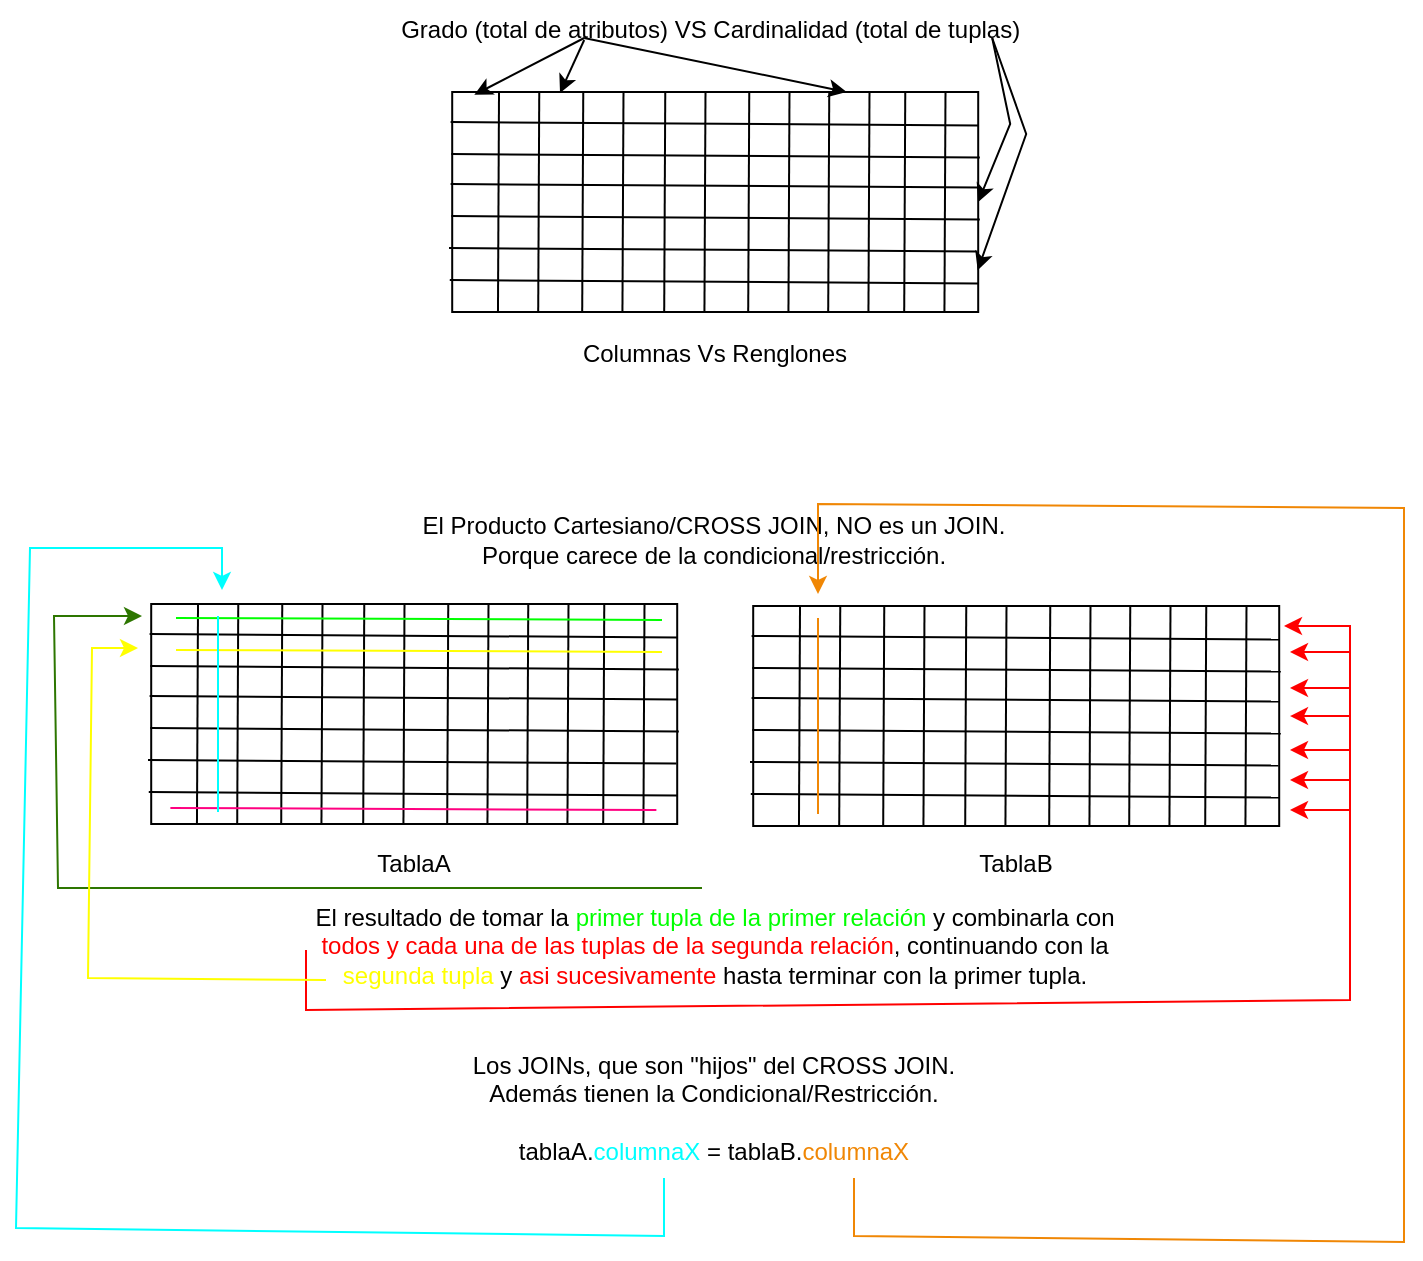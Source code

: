 <mxfile version="20.8.16" type="device"><diagram name="Page-1" id="Gmu_Zi4QR8IA23zGveVA"><mxGraphModel dx="586" dy="356" grid="0" gridSize="10" guides="1" tooltips="1" connect="1" arrows="1" fold="1" page="1" pageScale="1" pageWidth="850" pageHeight="1100" math="0" shadow="0"><root><mxCell id="0"/><mxCell id="1" parent="0"/><mxCell id="KK5pKD516uNxKLpQYC9s-22" value="Grado (total de atributos) VS Cardinalidad&amp;nbsp;(total de tuplas)&amp;nbsp;" style="text;html=1;strokeColor=none;fillColor=none;align=center;verticalAlign=middle;whiteSpace=wrap;rounded=0;" parent="1" vertex="1"><mxGeometry x="263" y="29" width="324.4" height="30" as="geometry"/></mxCell><mxCell id="KK5pKD516uNxKLpQYC9s-23" value="" style="group" parent="1" vertex="1" connectable="0"><mxGeometry x="292.5" y="75.0" width="265.401" height="110.22" as="geometry"/></mxCell><mxCell id="KK5pKD516uNxKLpQYC9s-1" value="" style="rounded=0;whiteSpace=wrap;html=1;" parent="KK5pKD516uNxKLpQYC9s-23" vertex="1"><mxGeometry x="1.6" y="5.684e-14" width="263" height="110" as="geometry"/></mxCell><mxCell id="KK5pKD516uNxKLpQYC9s-2" value="" style="endArrow=none;html=1;rounded=0;entryX=0.997;entryY=0.125;entryDx=0;entryDy=0;entryPerimeter=0;" parent="KK5pKD516uNxKLpQYC9s-23" edge="1"><mxGeometry width="50" height="50" relative="1" as="geometry"><mxPoint x="0.8" y="15.0" as="sourcePoint"/><mxPoint x="265.011" y="16.75" as="targetPoint"/></mxGeometry></mxCell><mxCell id="KK5pKD516uNxKLpQYC9s-3" value="" style="endArrow=none;html=1;rounded=0;entryX=0.997;entryY=0.125;entryDx=0;entryDy=0;entryPerimeter=0;" parent="KK5pKD516uNxKLpQYC9s-23" edge="1"><mxGeometry width="50" height="50" relative="1" as="geometry"><mxPoint x="1.19" y="31.0" as="sourcePoint"/><mxPoint x="265.401" y="32.75" as="targetPoint"/></mxGeometry></mxCell><mxCell id="KK5pKD516uNxKLpQYC9s-4" value="" style="endArrow=none;html=1;rounded=0;entryX=0.997;entryY=0.125;entryDx=0;entryDy=0;entryPerimeter=0;" parent="KK5pKD516uNxKLpQYC9s-23" edge="1"><mxGeometry width="50" height="50" relative="1" as="geometry"><mxPoint x="0.8" y="46.0" as="sourcePoint"/><mxPoint x="265.011" y="47.75" as="targetPoint"/></mxGeometry></mxCell><mxCell id="KK5pKD516uNxKLpQYC9s-5" value="" style="endArrow=none;html=1;rounded=0;entryX=0.997;entryY=0.125;entryDx=0;entryDy=0;entryPerimeter=0;" parent="KK5pKD516uNxKLpQYC9s-23" edge="1"><mxGeometry width="50" height="50" relative="1" as="geometry"><mxPoint x="1.19" y="62" as="sourcePoint"/><mxPoint x="265.401" y="63.75" as="targetPoint"/></mxGeometry></mxCell><mxCell id="KK5pKD516uNxKLpQYC9s-6" value="" style="endArrow=none;html=1;rounded=0;entryX=0.997;entryY=0.125;entryDx=0;entryDy=0;entryPerimeter=0;" parent="KK5pKD516uNxKLpQYC9s-23" edge="1"><mxGeometry width="50" height="50" relative="1" as="geometry"><mxPoint y="78.0" as="sourcePoint"/><mxPoint x="264.211" y="79.75" as="targetPoint"/></mxGeometry></mxCell><mxCell id="KK5pKD516uNxKLpQYC9s-7" value="" style="endArrow=none;html=1;rounded=0;entryX=0.997;entryY=0.125;entryDx=0;entryDy=0;entryPerimeter=0;" parent="KK5pKD516uNxKLpQYC9s-23" edge="1"><mxGeometry width="50" height="50" relative="1" as="geometry"><mxPoint x="0.39" y="94" as="sourcePoint"/><mxPoint x="264.601" y="95.75" as="targetPoint"/></mxGeometry></mxCell><mxCell id="KK5pKD516uNxKLpQYC9s-8" value="" style="endArrow=none;html=1;rounded=0;entryX=0.089;entryY=0.004;entryDx=0;entryDy=0;entryPerimeter=0;exitX=0.087;exitY=1.003;exitDx=0;exitDy=0;exitPerimeter=0;" parent="KK5pKD516uNxKLpQYC9s-23" source="KK5pKD516uNxKLpQYC9s-1" target="KK5pKD516uNxKLpQYC9s-1" edge="1"><mxGeometry width="50" height="50" relative="1" as="geometry"><mxPoint x="121.6" y="127.0" as="sourcePoint"/><mxPoint x="171.6" y="77.0" as="targetPoint"/></mxGeometry></mxCell><mxCell id="KK5pKD516uNxKLpQYC9s-9" value="" style="endArrow=none;html=1;rounded=0;entryX=0.089;entryY=0.004;entryDx=0;entryDy=0;entryPerimeter=0;exitX=0.087;exitY=1.003;exitDx=0;exitDy=0;exitPerimeter=0;" parent="KK5pKD516uNxKLpQYC9s-23" edge="1"><mxGeometry width="50" height="50" relative="1" as="geometry"><mxPoint x="44.601" y="110.0" as="sourcePoint"/><mxPoint x="45.127" y="0.11" as="targetPoint"/></mxGeometry></mxCell><mxCell id="KK5pKD516uNxKLpQYC9s-10" value="" style="endArrow=none;html=1;rounded=0;entryX=0.089;entryY=0.004;entryDx=0;entryDy=0;entryPerimeter=0;exitX=0.087;exitY=1.003;exitDx=0;exitDy=0;exitPerimeter=0;" parent="KK5pKD516uNxKLpQYC9s-23" edge="1"><mxGeometry width="50" height="50" relative="1" as="geometry"><mxPoint x="66.601" y="110.22" as="sourcePoint"/><mxPoint x="67.127" y="0.33" as="targetPoint"/></mxGeometry></mxCell><mxCell id="KK5pKD516uNxKLpQYC9s-11" value="" style="endArrow=none;html=1;rounded=0;entryX=0.089;entryY=0.004;entryDx=0;entryDy=0;entryPerimeter=0;exitX=0.087;exitY=1.003;exitDx=0;exitDy=0;exitPerimeter=0;" parent="KK5pKD516uNxKLpQYC9s-23" edge="1"><mxGeometry width="50" height="50" relative="1" as="geometry"><mxPoint x="86.721" y="109.89" as="sourcePoint"/><mxPoint x="87.247" as="targetPoint"/></mxGeometry></mxCell><mxCell id="KK5pKD516uNxKLpQYC9s-12" value="" style="endArrow=none;html=1;rounded=0;entryX=0.089;entryY=0.004;entryDx=0;entryDy=0;entryPerimeter=0;exitX=0.087;exitY=1.003;exitDx=0;exitDy=0;exitPerimeter=0;" parent="KK5pKD516uNxKLpQYC9s-23" edge="1"><mxGeometry width="50" height="50" relative="1" as="geometry"><mxPoint x="107.601" y="110.22" as="sourcePoint"/><mxPoint x="108.127" y="0.33" as="targetPoint"/></mxGeometry></mxCell><mxCell id="KK5pKD516uNxKLpQYC9s-13" value="" style="endArrow=none;html=1;rounded=0;entryX=0.089;entryY=0.004;entryDx=0;entryDy=0;entryPerimeter=0;exitX=0.087;exitY=1.003;exitDx=0;exitDy=0;exitPerimeter=0;" parent="KK5pKD516uNxKLpQYC9s-23" edge="1"><mxGeometry width="50" height="50" relative="1" as="geometry"><mxPoint x="127.721" y="109.89" as="sourcePoint"/><mxPoint x="128.247" as="targetPoint"/></mxGeometry></mxCell><mxCell id="KK5pKD516uNxKLpQYC9s-16" value="" style="endArrow=none;html=1;rounded=0;entryX=0.089;entryY=0.004;entryDx=0;entryDy=0;entryPerimeter=0;exitX=0.087;exitY=1.003;exitDx=0;exitDy=0;exitPerimeter=0;" parent="KK5pKD516uNxKLpQYC9s-23" edge="1"><mxGeometry width="50" height="50" relative="1" as="geometry"><mxPoint x="149.601" y="110.22" as="sourcePoint"/><mxPoint x="150.127" y="0.33" as="targetPoint"/></mxGeometry></mxCell><mxCell id="KK5pKD516uNxKLpQYC9s-17" value="" style="endArrow=none;html=1;rounded=0;entryX=0.089;entryY=0.004;entryDx=0;entryDy=0;entryPerimeter=0;exitX=0.087;exitY=1.003;exitDx=0;exitDy=0;exitPerimeter=0;" parent="KK5pKD516uNxKLpQYC9s-23" edge="1"><mxGeometry width="50" height="50" relative="1" as="geometry"><mxPoint x="169.721" y="109.89" as="sourcePoint"/><mxPoint x="170.247" as="targetPoint"/></mxGeometry></mxCell><mxCell id="KK5pKD516uNxKLpQYC9s-18" value="" style="endArrow=none;html=1;rounded=0;entryX=0.089;entryY=0.004;entryDx=0;entryDy=0;entryPerimeter=0;exitX=0.087;exitY=1.003;exitDx=0;exitDy=0;exitPerimeter=0;" parent="KK5pKD516uNxKLpQYC9s-23" edge="1"><mxGeometry width="50" height="50" relative="1" as="geometry"><mxPoint x="189.601" y="110.22" as="sourcePoint"/><mxPoint x="190.127" y="0.33" as="targetPoint"/></mxGeometry></mxCell><mxCell id="KK5pKD516uNxKLpQYC9s-19" value="" style="endArrow=none;html=1;rounded=0;entryX=0.089;entryY=0.004;entryDx=0;entryDy=0;entryPerimeter=0;exitX=0.087;exitY=1.003;exitDx=0;exitDy=0;exitPerimeter=0;" parent="KK5pKD516uNxKLpQYC9s-23" edge="1"><mxGeometry width="50" height="50" relative="1" as="geometry"><mxPoint x="209.721" y="109.89" as="sourcePoint"/><mxPoint x="210.247" as="targetPoint"/></mxGeometry></mxCell><mxCell id="KK5pKD516uNxKLpQYC9s-20" value="" style="endArrow=none;html=1;rounded=0;entryX=0.089;entryY=0.004;entryDx=0;entryDy=0;entryPerimeter=0;exitX=0.087;exitY=1.003;exitDx=0;exitDy=0;exitPerimeter=0;" parent="KK5pKD516uNxKLpQYC9s-23" edge="1"><mxGeometry width="50" height="50" relative="1" as="geometry"><mxPoint x="227.601" y="110.22" as="sourcePoint"/><mxPoint x="228.127" y="0.33" as="targetPoint"/></mxGeometry></mxCell><mxCell id="KK5pKD516uNxKLpQYC9s-21" value="" style="endArrow=none;html=1;rounded=0;entryX=0.089;entryY=0.004;entryDx=0;entryDy=0;entryPerimeter=0;exitX=0.087;exitY=1.003;exitDx=0;exitDy=0;exitPerimeter=0;" parent="KK5pKD516uNxKLpQYC9s-23" edge="1"><mxGeometry width="50" height="50" relative="1" as="geometry"><mxPoint x="247.721" y="109.89" as="sourcePoint"/><mxPoint x="248.247" as="targetPoint"/></mxGeometry></mxCell><mxCell id="KK5pKD516uNxKLpQYC9s-24" value="" style="endArrow=classic;html=1;rounded=0;entryX=0.042;entryY=0.013;entryDx=0;entryDy=0;entryPerimeter=0;" parent="1" target="KK5pKD516uNxKLpQYC9s-1" edge="1"><mxGeometry width="50" height="50" relative="1" as="geometry"><mxPoint x="360.1" y="48" as="sourcePoint"/><mxPoint x="303.1" y="62" as="targetPoint"/></mxGeometry></mxCell><mxCell id="KK5pKD516uNxKLpQYC9s-25" value="" style="endArrow=classic;html=1;rounded=0;entryX=0.205;entryY=0.004;entryDx=0;entryDy=0;entryPerimeter=0;" parent="1" target="KK5pKD516uNxKLpQYC9s-1" edge="1"><mxGeometry width="50" height="50" relative="1" as="geometry"><mxPoint x="360.1" y="49" as="sourcePoint"/><mxPoint x="315.146" y="86.43" as="targetPoint"/></mxGeometry></mxCell><mxCell id="KK5pKD516uNxKLpQYC9s-26" value="" style="endArrow=classic;html=1;rounded=0;entryX=0.75;entryY=0;entryDx=0;entryDy=0;" parent="1" target="KK5pKD516uNxKLpQYC9s-1" edge="1"><mxGeometry width="50" height="50" relative="1" as="geometry"><mxPoint x="360.1" y="48" as="sourcePoint"/><mxPoint x="325.146" y="96.43" as="targetPoint"/></mxGeometry></mxCell><mxCell id="KK5pKD516uNxKLpQYC9s-27" value="" style="endArrow=classic;html=1;rounded=0;entryX=1;entryY=0.5;entryDx=0;entryDy=0;" parent="1" target="KK5pKD516uNxKLpQYC9s-1" edge="1"><mxGeometry width="50" height="50" relative="1" as="geometry"><mxPoint x="564.1" y="48" as="sourcePoint"/><mxPoint x="577.1" y="97" as="targetPoint"/><Array as="points"><mxPoint x="573.1" y="91"/></Array></mxGeometry></mxCell><mxCell id="KK5pKD516uNxKLpQYC9s-28" value="" style="endArrow=classic;html=1;rounded=0;entryX=0.999;entryY=0.81;entryDx=0;entryDy=0;entryPerimeter=0;" parent="1" target="KK5pKD516uNxKLpQYC9s-1" edge="1"><mxGeometry width="50" height="50" relative="1" as="geometry"><mxPoint x="564.1" y="48" as="sourcePoint"/><mxPoint x="567.1" y="140" as="targetPoint"/><Array as="points"><mxPoint x="581.1" y="96"/></Array></mxGeometry></mxCell><mxCell id="KK5pKD516uNxKLpQYC9s-29" value="Columnas Vs Renglones" style="text;html=1;strokeColor=none;fillColor=none;align=center;verticalAlign=middle;whiteSpace=wrap;rounded=0;" parent="1" vertex="1"><mxGeometry x="350.53" y="191" width="149.35" height="30" as="geometry"/></mxCell><mxCell id="-7n5KOi1Bf-WRsOrjGG9-1" value="El Producto Cartesiano/CROSS JOIN, NO es un JOIN.&lt;br&gt;Porque carece de la condicional/restricción." style="text;html=1;strokeColor=none;fillColor=none;align=center;verticalAlign=middle;whiteSpace=wrap;rounded=0;" parent="1" vertex="1"><mxGeometry x="257.2" y="284" width="336" height="30" as="geometry"/></mxCell><mxCell id="-7n5KOi1Bf-WRsOrjGG9-2" value="" style="group" parent="1" vertex="1" connectable="0"><mxGeometry x="142.0" y="331.0" width="265.401" height="110.22" as="geometry"/></mxCell><mxCell id="-7n5KOi1Bf-WRsOrjGG9-3" value="" style="rounded=0;whiteSpace=wrap;html=1;" parent="-7n5KOi1Bf-WRsOrjGG9-2" vertex="1"><mxGeometry x="1.6" y="5.684e-14" width="263" height="110" as="geometry"/></mxCell><mxCell id="-7n5KOi1Bf-WRsOrjGG9-4" value="" style="endArrow=none;html=1;rounded=0;entryX=0.997;entryY=0.125;entryDx=0;entryDy=0;entryPerimeter=0;" parent="-7n5KOi1Bf-WRsOrjGG9-2" edge="1"><mxGeometry width="50" height="50" relative="1" as="geometry"><mxPoint x="0.8" y="15.0" as="sourcePoint"/><mxPoint x="265.011" y="16.75" as="targetPoint"/></mxGeometry></mxCell><mxCell id="-7n5KOi1Bf-WRsOrjGG9-5" value="" style="endArrow=none;html=1;rounded=0;entryX=0.997;entryY=0.125;entryDx=0;entryDy=0;entryPerimeter=0;" parent="-7n5KOi1Bf-WRsOrjGG9-2" edge="1"><mxGeometry width="50" height="50" relative="1" as="geometry"><mxPoint x="1.19" y="31.0" as="sourcePoint"/><mxPoint x="265.401" y="32.75" as="targetPoint"/></mxGeometry></mxCell><mxCell id="-7n5KOi1Bf-WRsOrjGG9-6" value="" style="endArrow=none;html=1;rounded=0;entryX=0.997;entryY=0.125;entryDx=0;entryDy=0;entryPerimeter=0;" parent="-7n5KOi1Bf-WRsOrjGG9-2" edge="1"><mxGeometry width="50" height="50" relative="1" as="geometry"><mxPoint x="0.8" y="46.0" as="sourcePoint"/><mxPoint x="265.011" y="47.75" as="targetPoint"/></mxGeometry></mxCell><mxCell id="-7n5KOi1Bf-WRsOrjGG9-7" value="" style="endArrow=none;html=1;rounded=0;entryX=0.997;entryY=0.125;entryDx=0;entryDy=0;entryPerimeter=0;" parent="-7n5KOi1Bf-WRsOrjGG9-2" edge="1"><mxGeometry width="50" height="50" relative="1" as="geometry"><mxPoint x="1.19" y="62" as="sourcePoint"/><mxPoint x="265.401" y="63.75" as="targetPoint"/></mxGeometry></mxCell><mxCell id="-7n5KOi1Bf-WRsOrjGG9-8" value="" style="endArrow=none;html=1;rounded=0;entryX=0.997;entryY=0.125;entryDx=0;entryDy=0;entryPerimeter=0;" parent="-7n5KOi1Bf-WRsOrjGG9-2" edge="1"><mxGeometry width="50" height="50" relative="1" as="geometry"><mxPoint y="78.0" as="sourcePoint"/><mxPoint x="264.211" y="79.75" as="targetPoint"/></mxGeometry></mxCell><mxCell id="-7n5KOi1Bf-WRsOrjGG9-9" value="" style="endArrow=none;html=1;rounded=0;entryX=0.997;entryY=0.125;entryDx=0;entryDy=0;entryPerimeter=0;" parent="-7n5KOi1Bf-WRsOrjGG9-2" edge="1"><mxGeometry width="50" height="50" relative="1" as="geometry"><mxPoint x="0.39" y="94" as="sourcePoint"/><mxPoint x="264.601" y="95.75" as="targetPoint"/></mxGeometry></mxCell><mxCell id="-7n5KOi1Bf-WRsOrjGG9-10" value="" style="endArrow=none;html=1;rounded=0;entryX=0.089;entryY=0.004;entryDx=0;entryDy=0;entryPerimeter=0;exitX=0.087;exitY=1.003;exitDx=0;exitDy=0;exitPerimeter=0;" parent="-7n5KOi1Bf-WRsOrjGG9-2" source="-7n5KOi1Bf-WRsOrjGG9-3" target="-7n5KOi1Bf-WRsOrjGG9-3" edge="1"><mxGeometry width="50" height="50" relative="1" as="geometry"><mxPoint x="121.6" y="127.0" as="sourcePoint"/><mxPoint x="171.6" y="77.0" as="targetPoint"/></mxGeometry></mxCell><mxCell id="-7n5KOi1Bf-WRsOrjGG9-11" value="" style="endArrow=none;html=1;rounded=0;entryX=0.089;entryY=0.004;entryDx=0;entryDy=0;entryPerimeter=0;exitX=0.087;exitY=1.003;exitDx=0;exitDy=0;exitPerimeter=0;" parent="-7n5KOi1Bf-WRsOrjGG9-2" edge="1"><mxGeometry width="50" height="50" relative="1" as="geometry"><mxPoint x="44.601" y="110.0" as="sourcePoint"/><mxPoint x="45.127" y="0.11" as="targetPoint"/></mxGeometry></mxCell><mxCell id="-7n5KOi1Bf-WRsOrjGG9-12" value="" style="endArrow=none;html=1;rounded=0;entryX=0.089;entryY=0.004;entryDx=0;entryDy=0;entryPerimeter=0;exitX=0.087;exitY=1.003;exitDx=0;exitDy=0;exitPerimeter=0;" parent="-7n5KOi1Bf-WRsOrjGG9-2" edge="1"><mxGeometry width="50" height="50" relative="1" as="geometry"><mxPoint x="66.601" y="110.22" as="sourcePoint"/><mxPoint x="67.127" y="0.33" as="targetPoint"/></mxGeometry></mxCell><mxCell id="-7n5KOi1Bf-WRsOrjGG9-13" value="" style="endArrow=none;html=1;rounded=0;entryX=0.089;entryY=0.004;entryDx=0;entryDy=0;entryPerimeter=0;exitX=0.087;exitY=1.003;exitDx=0;exitDy=0;exitPerimeter=0;" parent="-7n5KOi1Bf-WRsOrjGG9-2" edge="1"><mxGeometry width="50" height="50" relative="1" as="geometry"><mxPoint x="86.721" y="109.89" as="sourcePoint"/><mxPoint x="87.247" as="targetPoint"/></mxGeometry></mxCell><mxCell id="-7n5KOi1Bf-WRsOrjGG9-14" value="" style="endArrow=none;html=1;rounded=0;entryX=0.089;entryY=0.004;entryDx=0;entryDy=0;entryPerimeter=0;exitX=0.087;exitY=1.003;exitDx=0;exitDy=0;exitPerimeter=0;" parent="-7n5KOi1Bf-WRsOrjGG9-2" edge="1"><mxGeometry width="50" height="50" relative="1" as="geometry"><mxPoint x="107.601" y="110.22" as="sourcePoint"/><mxPoint x="108.127" y="0.33" as="targetPoint"/></mxGeometry></mxCell><mxCell id="-7n5KOi1Bf-WRsOrjGG9-15" value="" style="endArrow=none;html=1;rounded=0;entryX=0.089;entryY=0.004;entryDx=0;entryDy=0;entryPerimeter=0;exitX=0.087;exitY=1.003;exitDx=0;exitDy=0;exitPerimeter=0;" parent="-7n5KOi1Bf-WRsOrjGG9-2" edge="1"><mxGeometry width="50" height="50" relative="1" as="geometry"><mxPoint x="127.721" y="109.89" as="sourcePoint"/><mxPoint x="128.247" as="targetPoint"/></mxGeometry></mxCell><mxCell id="-7n5KOi1Bf-WRsOrjGG9-16" value="" style="endArrow=none;html=1;rounded=0;entryX=0.089;entryY=0.004;entryDx=0;entryDy=0;entryPerimeter=0;exitX=0.087;exitY=1.003;exitDx=0;exitDy=0;exitPerimeter=0;" parent="-7n5KOi1Bf-WRsOrjGG9-2" edge="1"><mxGeometry width="50" height="50" relative="1" as="geometry"><mxPoint x="149.601" y="110.22" as="sourcePoint"/><mxPoint x="150.127" y="0.33" as="targetPoint"/></mxGeometry></mxCell><mxCell id="-7n5KOi1Bf-WRsOrjGG9-17" value="" style="endArrow=none;html=1;rounded=0;entryX=0.089;entryY=0.004;entryDx=0;entryDy=0;entryPerimeter=0;exitX=0.087;exitY=1.003;exitDx=0;exitDy=0;exitPerimeter=0;" parent="-7n5KOi1Bf-WRsOrjGG9-2" edge="1"><mxGeometry width="50" height="50" relative="1" as="geometry"><mxPoint x="169.721" y="109.89" as="sourcePoint"/><mxPoint x="170.247" as="targetPoint"/></mxGeometry></mxCell><mxCell id="-7n5KOi1Bf-WRsOrjGG9-18" value="" style="endArrow=none;html=1;rounded=0;entryX=0.089;entryY=0.004;entryDx=0;entryDy=0;entryPerimeter=0;exitX=0.087;exitY=1.003;exitDx=0;exitDy=0;exitPerimeter=0;" parent="-7n5KOi1Bf-WRsOrjGG9-2" edge="1"><mxGeometry width="50" height="50" relative="1" as="geometry"><mxPoint x="189.601" y="110.22" as="sourcePoint"/><mxPoint x="190.127" y="0.33" as="targetPoint"/></mxGeometry></mxCell><mxCell id="-7n5KOi1Bf-WRsOrjGG9-19" value="" style="endArrow=none;html=1;rounded=0;entryX=0.089;entryY=0.004;entryDx=0;entryDy=0;entryPerimeter=0;exitX=0.087;exitY=1.003;exitDx=0;exitDy=0;exitPerimeter=0;" parent="-7n5KOi1Bf-WRsOrjGG9-2" edge="1"><mxGeometry width="50" height="50" relative="1" as="geometry"><mxPoint x="209.721" y="109.89" as="sourcePoint"/><mxPoint x="210.247" as="targetPoint"/></mxGeometry></mxCell><mxCell id="-7n5KOi1Bf-WRsOrjGG9-20" value="" style="endArrow=none;html=1;rounded=0;entryX=0.089;entryY=0.004;entryDx=0;entryDy=0;entryPerimeter=0;exitX=0.087;exitY=1.003;exitDx=0;exitDy=0;exitPerimeter=0;" parent="-7n5KOi1Bf-WRsOrjGG9-2" edge="1"><mxGeometry width="50" height="50" relative="1" as="geometry"><mxPoint x="227.601" y="110.22" as="sourcePoint"/><mxPoint x="228.127" y="0.33" as="targetPoint"/></mxGeometry></mxCell><mxCell id="-7n5KOi1Bf-WRsOrjGG9-21" value="" style="endArrow=none;html=1;rounded=0;entryX=0.089;entryY=0.004;entryDx=0;entryDy=0;entryPerimeter=0;exitX=0.087;exitY=1.003;exitDx=0;exitDy=0;exitPerimeter=0;" parent="-7n5KOi1Bf-WRsOrjGG9-2" edge="1"><mxGeometry width="50" height="50" relative="1" as="geometry"><mxPoint x="247.721" y="109.89" as="sourcePoint"/><mxPoint x="248.247" as="targetPoint"/></mxGeometry></mxCell><mxCell id="-7n5KOi1Bf-WRsOrjGG9-55" value="" style="endArrow=none;html=1;rounded=0;strokeColor=#00FF00;fontColor=#FF0000;" parent="-7n5KOi1Bf-WRsOrjGG9-2" edge="1"><mxGeometry width="50" height="50" relative="1" as="geometry"><mxPoint x="14.0" y="7.0" as="sourcePoint"/><mxPoint x="257.0" y="8.0" as="targetPoint"/></mxGeometry></mxCell><mxCell id="-7n5KOi1Bf-WRsOrjGG9-56" value="" style="endArrow=none;html=1;rounded=0;strokeColor=#FFFF00;fontColor=#FF0000;" parent="-7n5KOi1Bf-WRsOrjGG9-2" edge="1"><mxGeometry width="50" height="50" relative="1" as="geometry"><mxPoint x="14.0" y="23.0" as="sourcePoint"/><mxPoint x="257.0" y="24.0" as="targetPoint"/></mxGeometry></mxCell><mxCell id="-7n5KOi1Bf-WRsOrjGG9-57" value="" style="endArrow=none;html=1;rounded=0;strokeColor=#FF0080;fontColor=#FF0000;" parent="-7n5KOi1Bf-WRsOrjGG9-2" edge="1"><mxGeometry width="50" height="50" relative="1" as="geometry"><mxPoint x="11.2" y="102.0" as="sourcePoint"/><mxPoint x="254.2" y="103.0" as="targetPoint"/></mxGeometry></mxCell><mxCell id="mWsMy8zSieuaObqlvUpl-1" value="" style="endArrow=none;html=1;rounded=0;fillColor=#1ba1e2;strokeColor=#00FFFF;" edge="1" parent="-7n5KOi1Bf-WRsOrjGG9-2"><mxGeometry width="50" height="50" relative="1" as="geometry"><mxPoint x="35.0" y="104.0" as="sourcePoint"/><mxPoint x="35.0" y="6.0" as="targetPoint"/></mxGeometry></mxCell><mxCell id="-7n5KOi1Bf-WRsOrjGG9-22" value="" style="group" parent="1" vertex="1" connectable="0"><mxGeometry x="443.0" y="332.0" width="265.401" height="110.22" as="geometry"/></mxCell><mxCell id="-7n5KOi1Bf-WRsOrjGG9-23" value="" style="rounded=0;whiteSpace=wrap;html=1;" parent="-7n5KOi1Bf-WRsOrjGG9-22" vertex="1"><mxGeometry x="1.6" y="5.684e-14" width="263" height="110" as="geometry"/></mxCell><mxCell id="-7n5KOi1Bf-WRsOrjGG9-24" value="" style="endArrow=none;html=1;rounded=0;entryX=0.997;entryY=0.125;entryDx=0;entryDy=0;entryPerimeter=0;" parent="-7n5KOi1Bf-WRsOrjGG9-22" edge="1"><mxGeometry width="50" height="50" relative="1" as="geometry"><mxPoint x="0.8" y="15.0" as="sourcePoint"/><mxPoint x="265.011" y="16.75" as="targetPoint"/></mxGeometry></mxCell><mxCell id="-7n5KOi1Bf-WRsOrjGG9-25" value="" style="endArrow=none;html=1;rounded=0;entryX=0.997;entryY=0.125;entryDx=0;entryDy=0;entryPerimeter=0;" parent="-7n5KOi1Bf-WRsOrjGG9-22" edge="1"><mxGeometry width="50" height="50" relative="1" as="geometry"><mxPoint x="1.19" y="31.0" as="sourcePoint"/><mxPoint x="265.401" y="32.75" as="targetPoint"/></mxGeometry></mxCell><mxCell id="-7n5KOi1Bf-WRsOrjGG9-26" value="" style="endArrow=none;html=1;rounded=0;entryX=0.997;entryY=0.125;entryDx=0;entryDy=0;entryPerimeter=0;" parent="-7n5KOi1Bf-WRsOrjGG9-22" edge="1"><mxGeometry width="50" height="50" relative="1" as="geometry"><mxPoint x="0.8" y="46.0" as="sourcePoint"/><mxPoint x="265.011" y="47.75" as="targetPoint"/></mxGeometry></mxCell><mxCell id="-7n5KOi1Bf-WRsOrjGG9-27" value="" style="endArrow=none;html=1;rounded=0;entryX=0.997;entryY=0.125;entryDx=0;entryDy=0;entryPerimeter=0;" parent="-7n5KOi1Bf-WRsOrjGG9-22" edge="1"><mxGeometry width="50" height="50" relative="1" as="geometry"><mxPoint x="1.19" y="62" as="sourcePoint"/><mxPoint x="265.401" y="63.75" as="targetPoint"/></mxGeometry></mxCell><mxCell id="-7n5KOi1Bf-WRsOrjGG9-28" value="" style="endArrow=none;html=1;rounded=0;entryX=0.997;entryY=0.125;entryDx=0;entryDy=0;entryPerimeter=0;" parent="-7n5KOi1Bf-WRsOrjGG9-22" edge="1"><mxGeometry width="50" height="50" relative="1" as="geometry"><mxPoint y="78.0" as="sourcePoint"/><mxPoint x="264.211" y="79.75" as="targetPoint"/></mxGeometry></mxCell><mxCell id="-7n5KOi1Bf-WRsOrjGG9-29" value="" style="endArrow=none;html=1;rounded=0;entryX=0.997;entryY=0.125;entryDx=0;entryDy=0;entryPerimeter=0;" parent="-7n5KOi1Bf-WRsOrjGG9-22" edge="1"><mxGeometry width="50" height="50" relative="1" as="geometry"><mxPoint x="0.39" y="94" as="sourcePoint"/><mxPoint x="264.601" y="95.75" as="targetPoint"/></mxGeometry></mxCell><mxCell id="-7n5KOi1Bf-WRsOrjGG9-30" value="" style="endArrow=none;html=1;rounded=0;entryX=0.089;entryY=0.004;entryDx=0;entryDy=0;entryPerimeter=0;exitX=0.087;exitY=1.003;exitDx=0;exitDy=0;exitPerimeter=0;" parent="-7n5KOi1Bf-WRsOrjGG9-22" source="-7n5KOi1Bf-WRsOrjGG9-23" target="-7n5KOi1Bf-WRsOrjGG9-23" edge="1"><mxGeometry width="50" height="50" relative="1" as="geometry"><mxPoint x="121.6" y="127.0" as="sourcePoint"/><mxPoint x="171.6" y="77.0" as="targetPoint"/></mxGeometry></mxCell><mxCell id="-7n5KOi1Bf-WRsOrjGG9-31" value="" style="endArrow=none;html=1;rounded=0;entryX=0.089;entryY=0.004;entryDx=0;entryDy=0;entryPerimeter=0;exitX=0.087;exitY=1.003;exitDx=0;exitDy=0;exitPerimeter=0;" parent="-7n5KOi1Bf-WRsOrjGG9-22" edge="1"><mxGeometry width="50" height="50" relative="1" as="geometry"><mxPoint x="44.601" y="110.0" as="sourcePoint"/><mxPoint x="45.127" y="0.11" as="targetPoint"/></mxGeometry></mxCell><mxCell id="-7n5KOi1Bf-WRsOrjGG9-32" value="" style="endArrow=none;html=1;rounded=0;entryX=0.089;entryY=0.004;entryDx=0;entryDy=0;entryPerimeter=0;exitX=0.087;exitY=1.003;exitDx=0;exitDy=0;exitPerimeter=0;" parent="-7n5KOi1Bf-WRsOrjGG9-22" edge="1"><mxGeometry width="50" height="50" relative="1" as="geometry"><mxPoint x="66.601" y="110.22" as="sourcePoint"/><mxPoint x="67.127" y="0.33" as="targetPoint"/></mxGeometry></mxCell><mxCell id="-7n5KOi1Bf-WRsOrjGG9-33" value="" style="endArrow=none;html=1;rounded=0;entryX=0.089;entryY=0.004;entryDx=0;entryDy=0;entryPerimeter=0;exitX=0.087;exitY=1.003;exitDx=0;exitDy=0;exitPerimeter=0;" parent="-7n5KOi1Bf-WRsOrjGG9-22" edge="1"><mxGeometry width="50" height="50" relative="1" as="geometry"><mxPoint x="86.721" y="109.89" as="sourcePoint"/><mxPoint x="87.247" as="targetPoint"/></mxGeometry></mxCell><mxCell id="-7n5KOi1Bf-WRsOrjGG9-34" value="" style="endArrow=none;html=1;rounded=0;entryX=0.089;entryY=0.004;entryDx=0;entryDy=0;entryPerimeter=0;exitX=0.087;exitY=1.003;exitDx=0;exitDy=0;exitPerimeter=0;" parent="-7n5KOi1Bf-WRsOrjGG9-22" edge="1"><mxGeometry width="50" height="50" relative="1" as="geometry"><mxPoint x="107.601" y="110.22" as="sourcePoint"/><mxPoint x="108.127" y="0.33" as="targetPoint"/></mxGeometry></mxCell><mxCell id="-7n5KOi1Bf-WRsOrjGG9-35" value="" style="endArrow=none;html=1;rounded=0;entryX=0.089;entryY=0.004;entryDx=0;entryDy=0;entryPerimeter=0;exitX=0.087;exitY=1.003;exitDx=0;exitDy=0;exitPerimeter=0;" parent="-7n5KOi1Bf-WRsOrjGG9-22" edge="1"><mxGeometry width="50" height="50" relative="1" as="geometry"><mxPoint x="127.721" y="109.89" as="sourcePoint"/><mxPoint x="128.247" as="targetPoint"/></mxGeometry></mxCell><mxCell id="-7n5KOi1Bf-WRsOrjGG9-36" value="" style="endArrow=none;html=1;rounded=0;entryX=0.089;entryY=0.004;entryDx=0;entryDy=0;entryPerimeter=0;exitX=0.087;exitY=1.003;exitDx=0;exitDy=0;exitPerimeter=0;" parent="-7n5KOi1Bf-WRsOrjGG9-22" edge="1"><mxGeometry width="50" height="50" relative="1" as="geometry"><mxPoint x="149.601" y="110.22" as="sourcePoint"/><mxPoint x="150.127" y="0.33" as="targetPoint"/></mxGeometry></mxCell><mxCell id="-7n5KOi1Bf-WRsOrjGG9-37" value="" style="endArrow=none;html=1;rounded=0;entryX=0.089;entryY=0.004;entryDx=0;entryDy=0;entryPerimeter=0;exitX=0.087;exitY=1.003;exitDx=0;exitDy=0;exitPerimeter=0;" parent="-7n5KOi1Bf-WRsOrjGG9-22" edge="1"><mxGeometry width="50" height="50" relative="1" as="geometry"><mxPoint x="169.721" y="109.89" as="sourcePoint"/><mxPoint x="170.247" as="targetPoint"/></mxGeometry></mxCell><mxCell id="-7n5KOi1Bf-WRsOrjGG9-38" value="" style="endArrow=none;html=1;rounded=0;entryX=0.089;entryY=0.004;entryDx=0;entryDy=0;entryPerimeter=0;exitX=0.087;exitY=1.003;exitDx=0;exitDy=0;exitPerimeter=0;" parent="-7n5KOi1Bf-WRsOrjGG9-22" edge="1"><mxGeometry width="50" height="50" relative="1" as="geometry"><mxPoint x="189.601" y="110.22" as="sourcePoint"/><mxPoint x="190.127" y="0.33" as="targetPoint"/></mxGeometry></mxCell><mxCell id="-7n5KOi1Bf-WRsOrjGG9-39" value="" style="endArrow=none;html=1;rounded=0;entryX=0.089;entryY=0.004;entryDx=0;entryDy=0;entryPerimeter=0;exitX=0.087;exitY=1.003;exitDx=0;exitDy=0;exitPerimeter=0;" parent="-7n5KOi1Bf-WRsOrjGG9-22" edge="1"><mxGeometry width="50" height="50" relative="1" as="geometry"><mxPoint x="209.721" y="109.89" as="sourcePoint"/><mxPoint x="210.247" as="targetPoint"/></mxGeometry></mxCell><mxCell id="-7n5KOi1Bf-WRsOrjGG9-40" value="" style="endArrow=none;html=1;rounded=0;entryX=0.089;entryY=0.004;entryDx=0;entryDy=0;entryPerimeter=0;exitX=0.087;exitY=1.003;exitDx=0;exitDy=0;exitPerimeter=0;" parent="-7n5KOi1Bf-WRsOrjGG9-22" edge="1"><mxGeometry width="50" height="50" relative="1" as="geometry"><mxPoint x="227.601" y="110.22" as="sourcePoint"/><mxPoint x="228.127" y="0.33" as="targetPoint"/></mxGeometry></mxCell><mxCell id="-7n5KOi1Bf-WRsOrjGG9-41" value="" style="endArrow=none;html=1;rounded=0;entryX=0.089;entryY=0.004;entryDx=0;entryDy=0;entryPerimeter=0;exitX=0.087;exitY=1.003;exitDx=0;exitDy=0;exitPerimeter=0;" parent="-7n5KOi1Bf-WRsOrjGG9-22" edge="1"><mxGeometry width="50" height="50" relative="1" as="geometry"><mxPoint x="247.721" y="109.89" as="sourcePoint"/><mxPoint x="248.247" as="targetPoint"/></mxGeometry></mxCell><mxCell id="mWsMy8zSieuaObqlvUpl-4" value="" style="endArrow=none;html=1;rounded=0;fillColor=#1ba1e2;strokeColor=#F08705;" edge="1" parent="-7n5KOi1Bf-WRsOrjGG9-22"><mxGeometry width="50" height="50" relative="1" as="geometry"><mxPoint x="34.0" y="104.0" as="sourcePoint"/><mxPoint x="34.0" y="6.0" as="targetPoint"/></mxGeometry></mxCell><mxCell id="-7n5KOi1Bf-WRsOrjGG9-42" value="TablaA" style="text;html=1;strokeColor=none;fillColor=none;align=center;verticalAlign=middle;whiteSpace=wrap;rounded=0;" parent="1" vertex="1"><mxGeometry x="245" y="446" width="60" height="30" as="geometry"/></mxCell><mxCell id="-7n5KOi1Bf-WRsOrjGG9-43" value="TablaB" style="text;html=1;strokeColor=none;fillColor=none;align=center;verticalAlign=middle;whiteSpace=wrap;rounded=0;" parent="1" vertex="1"><mxGeometry x="545.7" y="446" width="60" height="30" as="geometry"/></mxCell><mxCell id="-7n5KOi1Bf-WRsOrjGG9-44" value="El resultado de tomar la &lt;font color=&quot;#00ff00&quot;&gt;primer tupla de la primer relación&lt;/font&gt; y combinarla con &lt;font color=&quot;#ff0000&quot;&gt;todos y cada una de las tuplas de la segunda relación&lt;/font&gt;, continuando con la &lt;font color=&quot;#ffff00&quot;&gt;segunda tupla&lt;/font&gt; y &lt;font color=&quot;#ff0000&quot;&gt;asi sucesivamente&lt;/font&gt; hasta terminar con la primer tupla." style="text;html=1;strokeColor=none;fillColor=none;align=center;verticalAlign=middle;whiteSpace=wrap;rounded=0;" parent="1" vertex="1"><mxGeometry x="213.7" y="478" width="423" height="47" as="geometry"/></mxCell><mxCell id="-7n5KOi1Bf-WRsOrjGG9-45" value="" style="endArrow=classic;html=1;rounded=0;fillColor=#60a917;strokeColor=#2D7600;" parent="1" edge="1"><mxGeometry width="50" height="50" relative="1" as="geometry"><mxPoint x="419" y="473" as="sourcePoint"/><mxPoint x="139" y="337" as="targetPoint"/><Array as="points"><mxPoint x="97" y="473"/><mxPoint x="95" y="337"/></Array></mxGeometry></mxCell><mxCell id="-7n5KOi1Bf-WRsOrjGG9-46" value="" style="endArrow=classic;html=1;rounded=0;fontColor=#FF0000;strokeColor=#FF0000;" parent="1" edge="1"><mxGeometry width="50" height="50" relative="1" as="geometry"><mxPoint x="221" y="504" as="sourcePoint"/><mxPoint x="710" y="342" as="targetPoint"/><Array as="points"><mxPoint x="221" y="534"/><mxPoint x="743" y="529"/><mxPoint x="743" y="342"/></Array></mxGeometry></mxCell><mxCell id="-7n5KOi1Bf-WRsOrjGG9-48" value="" style="endArrow=classic;html=1;rounded=0;strokeColor=#FF0000;fontColor=#FF0000;" parent="1" edge="1"><mxGeometry width="50" height="50" relative="1" as="geometry"><mxPoint x="743" y="355" as="sourcePoint"/><mxPoint x="713" y="355" as="targetPoint"/></mxGeometry></mxCell><mxCell id="-7n5KOi1Bf-WRsOrjGG9-49" value="" style="endArrow=classic;html=1;rounded=0;strokeColor=#FF0000;fontColor=#FF0000;" parent="1" edge="1"><mxGeometry width="50" height="50" relative="1" as="geometry"><mxPoint x="743.0" y="373" as="sourcePoint"/><mxPoint x="713.0" y="373" as="targetPoint"/></mxGeometry></mxCell><mxCell id="-7n5KOi1Bf-WRsOrjGG9-50" value="" style="endArrow=classic;html=1;rounded=0;strokeColor=#FF0000;fontColor=#FF0000;" parent="1" edge="1"><mxGeometry width="50" height="50" relative="1" as="geometry"><mxPoint x="743.0" y="387.01" as="sourcePoint"/><mxPoint x="713.0" y="387.01" as="targetPoint"/></mxGeometry></mxCell><mxCell id="-7n5KOi1Bf-WRsOrjGG9-51" value="" style="endArrow=classic;html=1;rounded=0;strokeColor=#FF0000;fontColor=#FF0000;" parent="1" edge="1"><mxGeometry width="50" height="50" relative="1" as="geometry"><mxPoint x="743.0" y="404" as="sourcePoint"/><mxPoint x="713.0" y="404" as="targetPoint"/></mxGeometry></mxCell><mxCell id="-7n5KOi1Bf-WRsOrjGG9-52" value="" style="endArrow=classic;html=1;rounded=0;strokeColor=#FF0000;fontColor=#FF0000;" parent="1" edge="1"><mxGeometry width="50" height="50" relative="1" as="geometry"><mxPoint x="743.0" y="419" as="sourcePoint"/><mxPoint x="713.0" y="419" as="targetPoint"/></mxGeometry></mxCell><mxCell id="-7n5KOi1Bf-WRsOrjGG9-53" value="" style="endArrow=classic;html=1;rounded=0;strokeColor=#FF0000;fontColor=#FF0000;" parent="1" edge="1"><mxGeometry width="50" height="50" relative="1" as="geometry"><mxPoint x="743.0" y="434" as="sourcePoint"/><mxPoint x="713.0" y="434" as="targetPoint"/></mxGeometry></mxCell><mxCell id="-7n5KOi1Bf-WRsOrjGG9-54" value="" style="endArrow=classic;html=1;rounded=0;strokeColor=#FFFF00;fontColor=#FFFF00;" parent="1" edge="1"><mxGeometry width="50" height="50" relative="1" as="geometry"><mxPoint x="231" y="519" as="sourcePoint"/><mxPoint x="137" y="353" as="targetPoint"/><Array as="points"><mxPoint x="112" y="518"/><mxPoint x="114" y="353"/></Array></mxGeometry></mxCell><mxCell id="-7n5KOi1Bf-WRsOrjGG9-58" value="Los JOINs, que son &quot;hijos&quot; del CROSS JOIN.&lt;br&gt;Además tienen la Condicional/Restricción.&lt;br&gt;&lt;br&gt;tablaA.&lt;font color=&quot;#00ffff&quot;&gt;columnaX&lt;/font&gt; = tablaB.&lt;font color=&quot;#f08705&quot;&gt;columnaX&lt;/font&gt;" style="text;html=1;strokeColor=none;fillColor=none;align=center;verticalAlign=middle;whiteSpace=wrap;rounded=0;" parent="1" vertex="1"><mxGeometry x="257" y="550" width="336" height="65" as="geometry"/></mxCell><mxCell id="q_k1-KdY8z8qZTiOxwhq-3" value="" style="endArrow=classic;html=1;rounded=0;fillColor=#60a917;strokeColor=#00FFFF;" parent="1" edge="1"><mxGeometry width="50" height="50" relative="1" as="geometry"><mxPoint x="400" y="618" as="sourcePoint"/><mxPoint x="179" y="324" as="targetPoint"/><Array as="points"><mxPoint x="400" y="647"/><mxPoint x="76" y="643"/><mxPoint x="83" y="303"/><mxPoint x="179" y="303"/></Array></mxGeometry></mxCell><mxCell id="q_k1-KdY8z8qZTiOxwhq-4" value="" style="endArrow=classic;html=1;rounded=0;fillColor=#60a917;strokeColor=#F08705;" parent="1" edge="1"><mxGeometry width="50" height="50" relative="1" as="geometry"><mxPoint x="495" y="618" as="sourcePoint"/><mxPoint x="477" y="326" as="targetPoint"/><Array as="points"><mxPoint x="495" y="647"/><mxPoint x="770" y="650"/><mxPoint x="770" y="283"/><mxPoint x="477" y="281"/></Array></mxGeometry></mxCell></root></mxGraphModel></diagram></mxfile>